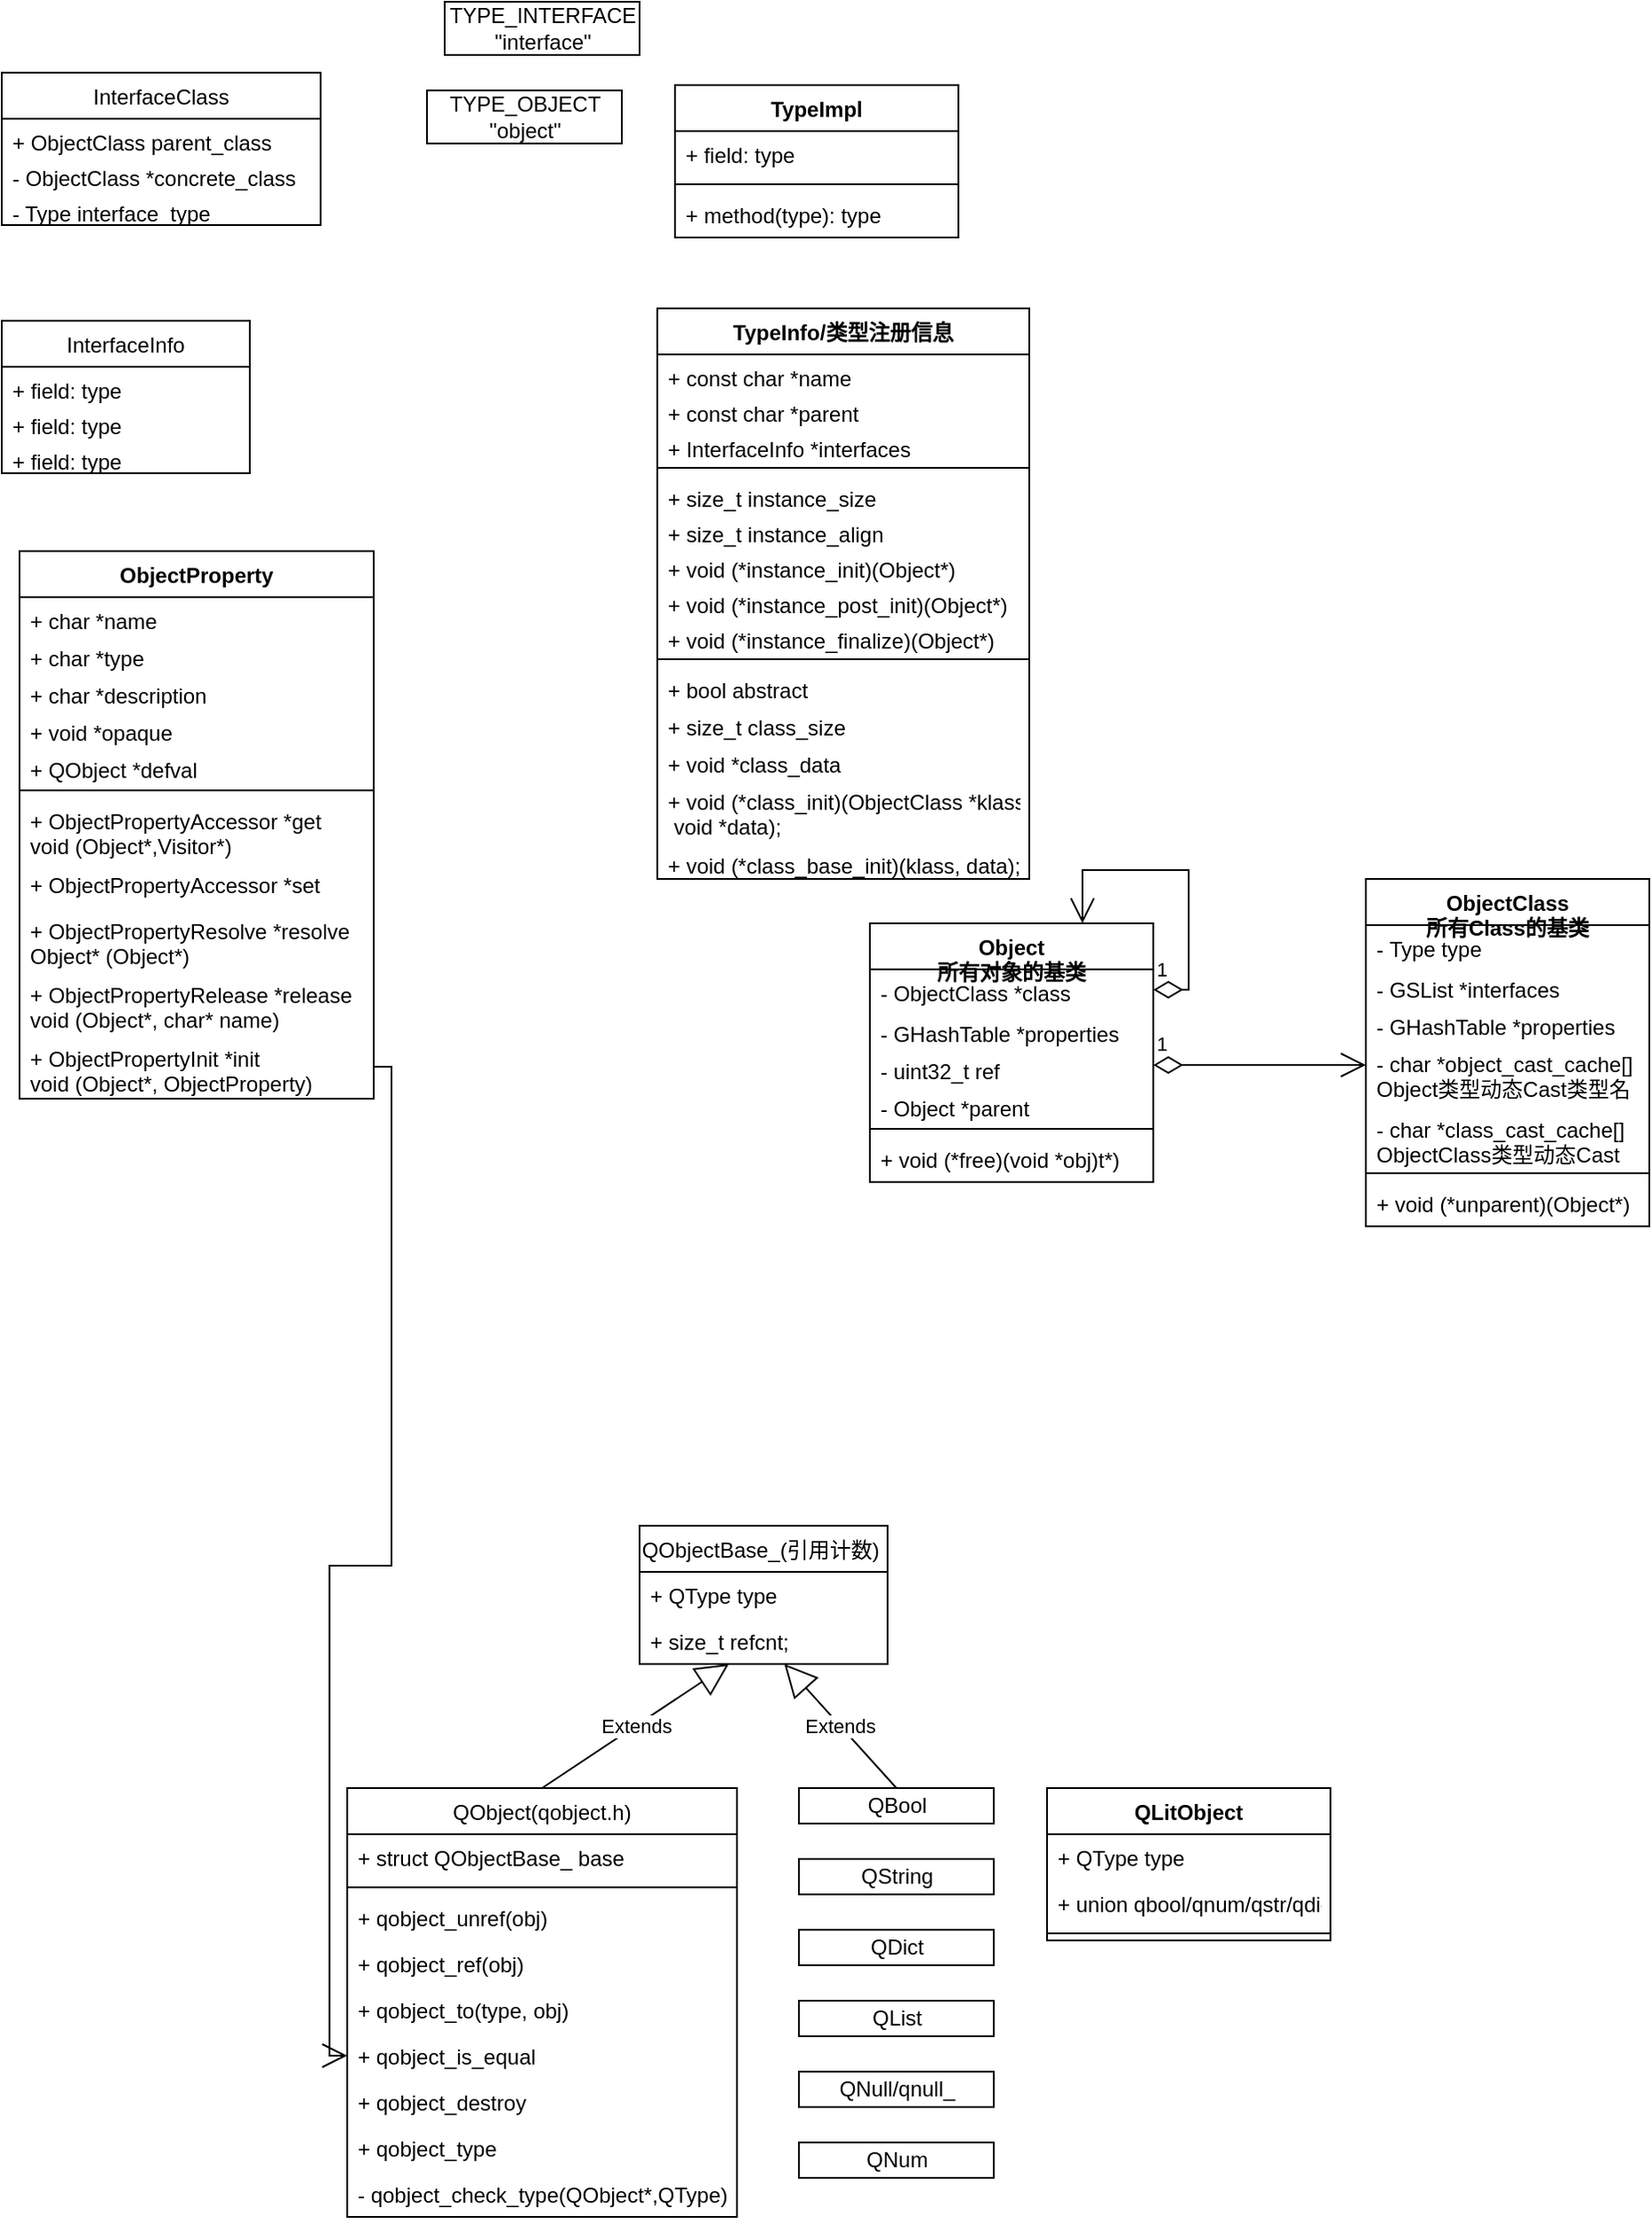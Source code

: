 <mxfile version="16.5.3" type="github">
  <diagram name="QEMU Object Model" id="c4acf3e9-155e-7222-9cf6-157b1a14988f">
    <mxGraphModel dx="584" dy="489" grid="1" gridSize="10" guides="1" tooltips="1" connect="1" arrows="1" fold="1" page="1" pageScale="1" pageWidth="850" pageHeight="1100" background="none" math="0" shadow="0">
      <root>
        <mxCell id="0" />
        <mxCell id="1" parent="0" />
        <mxCell id="9ArbLTDUJ1wJR90HOPjB-1" value="InterfaceClass" style="swimlane;fontStyle=0;childLayout=stackLayout;horizontal=1;startSize=26;fillColor=none;horizontalStack=0;resizeParent=1;resizeParentMax=0;resizeLast=0;collapsible=1;marginBottom=0;" parent="1" vertex="1">
          <mxGeometry x="100" y="70" width="180" height="86" as="geometry" />
        </mxCell>
        <mxCell id="9ArbLTDUJ1wJR90HOPjB-2" value="+ ObjectClass parent_class" style="text;strokeColor=none;fillColor=none;align=left;verticalAlign=top;spacingLeft=4;spacingRight=4;overflow=hidden;rotatable=0;points=[[0,0.5],[1,0.5]];portConstraint=eastwest;" parent="9ArbLTDUJ1wJR90HOPjB-1" vertex="1">
          <mxGeometry y="26" width="180" height="20" as="geometry" />
        </mxCell>
        <mxCell id="9ArbLTDUJ1wJR90HOPjB-3" value="- ObjectClass *concrete_class" style="text;strokeColor=none;fillColor=none;align=left;verticalAlign=top;spacingLeft=4;spacingRight=4;overflow=hidden;rotatable=0;points=[[0,0.5],[1,0.5]];portConstraint=eastwest;" parent="9ArbLTDUJ1wJR90HOPjB-1" vertex="1">
          <mxGeometry y="46" width="180" height="20" as="geometry" />
        </mxCell>
        <mxCell id="9ArbLTDUJ1wJR90HOPjB-4" value="- Type interface_type" style="text;strokeColor=none;fillColor=none;align=left;verticalAlign=top;spacingLeft=4;spacingRight=4;overflow=hidden;rotatable=0;points=[[0,0.5],[1,0.5]];portConstraint=eastwest;" parent="9ArbLTDUJ1wJR90HOPjB-1" vertex="1">
          <mxGeometry y="66" width="180" height="20" as="geometry" />
        </mxCell>
        <mxCell id="9ArbLTDUJ1wJR90HOPjB-5" value="TYPE_INTERFACE&lt;br&gt;&quot;interface&quot;" style="html=1;" parent="1" vertex="1">
          <mxGeometry x="350" y="30" width="110" height="30" as="geometry" />
        </mxCell>
        <mxCell id="9ArbLTDUJ1wJR90HOPjB-6" value="TypeImpl" style="swimlane;fontStyle=1;align=center;verticalAlign=top;childLayout=stackLayout;horizontal=1;startSize=26;horizontalStack=0;resizeParent=1;resizeParentMax=0;resizeLast=0;collapsible=1;marginBottom=0;" parent="1" vertex="1">
          <mxGeometry x="480" y="77" width="160" height="86" as="geometry" />
        </mxCell>
        <mxCell id="9ArbLTDUJ1wJR90HOPjB-7" value="+ field: type" style="text;strokeColor=none;fillColor=none;align=left;verticalAlign=top;spacingLeft=4;spacingRight=4;overflow=hidden;rotatable=0;points=[[0,0.5],[1,0.5]];portConstraint=eastwest;" parent="9ArbLTDUJ1wJR90HOPjB-6" vertex="1">
          <mxGeometry y="26" width="160" height="26" as="geometry" />
        </mxCell>
        <mxCell id="9ArbLTDUJ1wJR90HOPjB-8" value="" style="line;strokeWidth=1;fillColor=none;align=left;verticalAlign=middle;spacingTop=-1;spacingLeft=3;spacingRight=3;rotatable=0;labelPosition=right;points=[];portConstraint=eastwest;" parent="9ArbLTDUJ1wJR90HOPjB-6" vertex="1">
          <mxGeometry y="52" width="160" height="8" as="geometry" />
        </mxCell>
        <mxCell id="9ArbLTDUJ1wJR90HOPjB-9" value="+ method(type): type" style="text;strokeColor=none;fillColor=none;align=left;verticalAlign=top;spacingLeft=4;spacingRight=4;overflow=hidden;rotatable=0;points=[[0,0.5],[1,0.5]];portConstraint=eastwest;" parent="9ArbLTDUJ1wJR90HOPjB-6" vertex="1">
          <mxGeometry y="60" width="160" height="26" as="geometry" />
        </mxCell>
        <mxCell id="9ArbLTDUJ1wJR90HOPjB-10" value="TypeInfo/类型注册信息" style="swimlane;fontStyle=1;align=center;verticalAlign=top;childLayout=stackLayout;horizontal=1;startSize=26;horizontalStack=0;resizeParent=1;resizeParentMax=0;resizeLast=0;collapsible=1;marginBottom=0;" parent="1" vertex="1">
          <mxGeometry x="470" y="203" width="210" height="322" as="geometry" />
        </mxCell>
        <mxCell id="cbHXqA8iSh3WtXbqqi32-82" value="+ const char *name" style="text;strokeColor=none;fillColor=none;align=left;verticalAlign=top;spacingLeft=4;spacingRight=4;overflow=hidden;rotatable=0;points=[[0,0.5],[1,0.5]];portConstraint=eastwest;" vertex="1" parent="9ArbLTDUJ1wJR90HOPjB-10">
          <mxGeometry y="26" width="210" height="20" as="geometry" />
        </mxCell>
        <mxCell id="cbHXqA8iSh3WtXbqqi32-97" value="+ const char *parent" style="text;strokeColor=none;fillColor=none;align=left;verticalAlign=top;spacingLeft=4;spacingRight=4;overflow=hidden;rotatable=0;points=[[0,0.5],[1,0.5]];portConstraint=eastwest;" vertex="1" parent="9ArbLTDUJ1wJR90HOPjB-10">
          <mxGeometry y="46" width="210" height="20" as="geometry" />
        </mxCell>
        <mxCell id="cbHXqA8iSh3WtXbqqi32-81" value="+ InterfaceInfo *interfaces" style="text;strokeColor=none;fillColor=none;align=left;verticalAlign=top;spacingLeft=4;spacingRight=4;overflow=hidden;rotatable=0;points=[[0,0.5],[1,0.5]];portConstraint=eastwest;" vertex="1" parent="9ArbLTDUJ1wJR90HOPjB-10">
          <mxGeometry y="66" width="210" height="20" as="geometry" />
        </mxCell>
        <mxCell id="cbHXqA8iSh3WtXbqqi32-87" value="" style="line;strokeWidth=1;fillColor=none;align=left;verticalAlign=middle;spacingTop=-1;spacingLeft=3;spacingRight=3;rotatable=0;labelPosition=right;points=[];portConstraint=eastwest;" vertex="1" parent="9ArbLTDUJ1wJR90HOPjB-10">
          <mxGeometry y="86" width="210" height="8" as="geometry" />
        </mxCell>
        <mxCell id="cbHXqA8iSh3WtXbqqi32-83" value="+ size_t instance_size" style="text;strokeColor=none;fillColor=none;align=left;verticalAlign=top;spacingLeft=4;spacingRight=4;overflow=hidden;rotatable=0;points=[[0,0.5],[1,0.5]];portConstraint=eastwest;" vertex="1" parent="9ArbLTDUJ1wJR90HOPjB-10">
          <mxGeometry y="94" width="210" height="20" as="geometry" />
        </mxCell>
        <mxCell id="cbHXqA8iSh3WtXbqqi32-86" value="+ size_t instance_align" style="text;strokeColor=none;fillColor=none;align=left;verticalAlign=top;spacingLeft=4;spacingRight=4;overflow=hidden;rotatable=0;points=[[0,0.5],[1,0.5]];portConstraint=eastwest;" vertex="1" parent="9ArbLTDUJ1wJR90HOPjB-10">
          <mxGeometry y="114" width="210" height="20" as="geometry" />
        </mxCell>
        <mxCell id="cbHXqA8iSh3WtXbqqi32-85" value="+ void (*instance_init)(Object*)" style="text;strokeColor=none;fillColor=none;align=left;verticalAlign=top;spacingLeft=4;spacingRight=4;overflow=hidden;rotatable=0;points=[[0,0.5],[1,0.5]];portConstraint=eastwest;" vertex="1" parent="9ArbLTDUJ1wJR90HOPjB-10">
          <mxGeometry y="134" width="210" height="20" as="geometry" />
        </mxCell>
        <mxCell id="cbHXqA8iSh3WtXbqqi32-84" value="+ void (*instance_post_init)(Object*)" style="text;strokeColor=none;fillColor=none;align=left;verticalAlign=top;spacingLeft=4;spacingRight=4;overflow=hidden;rotatable=0;points=[[0,0.5],[1,0.5]];portConstraint=eastwest;" vertex="1" parent="9ArbLTDUJ1wJR90HOPjB-10">
          <mxGeometry y="154" width="210" height="20" as="geometry" />
        </mxCell>
        <mxCell id="9ArbLTDUJ1wJR90HOPjB-11" value="+ void (*instance_finalize)(Object*)" style="text;strokeColor=none;fillColor=none;align=left;verticalAlign=top;spacingLeft=4;spacingRight=4;overflow=hidden;rotatable=0;points=[[0,0.5],[1,0.5]];portConstraint=eastwest;" parent="9ArbLTDUJ1wJR90HOPjB-10" vertex="1">
          <mxGeometry y="174" width="210" height="20" as="geometry" />
        </mxCell>
        <mxCell id="9ArbLTDUJ1wJR90HOPjB-12" value="" style="line;strokeWidth=1;fillColor=none;align=left;verticalAlign=middle;spacingTop=-1;spacingLeft=3;spacingRight=3;rotatable=0;labelPosition=right;points=[];portConstraint=eastwest;" parent="9ArbLTDUJ1wJR90HOPjB-10" vertex="1">
          <mxGeometry y="194" width="210" height="8" as="geometry" />
        </mxCell>
        <mxCell id="cbHXqA8iSh3WtXbqqi32-96" value="+ bool abstract" style="text;strokeColor=none;fillColor=none;align=left;verticalAlign=top;spacingLeft=4;spacingRight=4;overflow=hidden;rotatable=0;points=[[0,0.5],[1,0.5]];portConstraint=eastwest;" vertex="1" parent="9ArbLTDUJ1wJR90HOPjB-10">
          <mxGeometry y="202" width="210" height="21" as="geometry" />
        </mxCell>
        <mxCell id="cbHXqA8iSh3WtXbqqi32-95" value="+ size_t class_size" style="text;strokeColor=none;fillColor=none;align=left;verticalAlign=top;spacingLeft=4;spacingRight=4;overflow=hidden;rotatable=0;points=[[0,0.5],[1,0.5]];portConstraint=eastwest;" vertex="1" parent="9ArbLTDUJ1wJR90HOPjB-10">
          <mxGeometry y="223" width="210" height="21" as="geometry" />
        </mxCell>
        <mxCell id="cbHXqA8iSh3WtXbqqi32-88" value="+ void *class_data" style="text;strokeColor=none;fillColor=none;align=left;verticalAlign=top;spacingLeft=4;spacingRight=4;overflow=hidden;rotatable=0;points=[[0,0.5],[1,0.5]];portConstraint=eastwest;" vertex="1" parent="9ArbLTDUJ1wJR90HOPjB-10">
          <mxGeometry y="244" width="210" height="21" as="geometry" />
        </mxCell>
        <mxCell id="cbHXqA8iSh3WtXbqqi32-94" value="+ void (*class_init)(ObjectClass *klass,&#xa; void *data);" style="text;strokeColor=none;fillColor=none;align=left;verticalAlign=top;spacingLeft=4;spacingRight=4;overflow=hidden;rotatable=0;points=[[0,0.5],[1,0.5]];portConstraint=eastwest;" vertex="1" parent="9ArbLTDUJ1wJR90HOPjB-10">
          <mxGeometry y="265" width="210" height="36" as="geometry" />
        </mxCell>
        <mxCell id="cbHXqA8iSh3WtXbqqi32-93" value="+ void (*class_base_init)(klass, data);" style="text;strokeColor=none;fillColor=none;align=left;verticalAlign=top;spacingLeft=4;spacingRight=4;overflow=hidden;rotatable=0;points=[[0,0.5],[1,0.5]];portConstraint=eastwest;" vertex="1" parent="9ArbLTDUJ1wJR90HOPjB-10">
          <mxGeometry y="301" width="210" height="21" as="geometry" />
        </mxCell>
        <mxCell id="9ArbLTDUJ1wJR90HOPjB-14" value="InterfaceInfo" style="swimlane;fontStyle=0;childLayout=stackLayout;horizontal=1;startSize=26;fillColor=none;horizontalStack=0;resizeParent=1;resizeParentMax=0;resizeLast=0;collapsible=1;marginBottom=0;" parent="1" vertex="1">
          <mxGeometry x="100" y="210" width="140" height="86" as="geometry" />
        </mxCell>
        <mxCell id="9ArbLTDUJ1wJR90HOPjB-15" value="+ field: type" style="text;strokeColor=none;fillColor=none;align=left;verticalAlign=top;spacingLeft=4;spacingRight=4;overflow=hidden;rotatable=0;points=[[0,0.5],[1,0.5]];portConstraint=eastwest;" parent="9ArbLTDUJ1wJR90HOPjB-14" vertex="1">
          <mxGeometry y="26" width="140" height="20" as="geometry" />
        </mxCell>
        <mxCell id="9ArbLTDUJ1wJR90HOPjB-16" value="+ field: type" style="text;strokeColor=none;fillColor=none;align=left;verticalAlign=top;spacingLeft=4;spacingRight=4;overflow=hidden;rotatable=0;points=[[0,0.5],[1,0.5]];portConstraint=eastwest;" parent="9ArbLTDUJ1wJR90HOPjB-14" vertex="1">
          <mxGeometry y="46" width="140" height="20" as="geometry" />
        </mxCell>
        <mxCell id="9ArbLTDUJ1wJR90HOPjB-17" value="+ field: type" style="text;strokeColor=none;fillColor=none;align=left;verticalAlign=top;spacingLeft=4;spacingRight=4;overflow=hidden;rotatable=0;points=[[0,0.5],[1,0.5]];portConstraint=eastwest;" parent="9ArbLTDUJ1wJR90HOPjB-14" vertex="1">
          <mxGeometry y="66" width="140" height="20" as="geometry" />
        </mxCell>
        <mxCell id="9ArbLTDUJ1wJR90HOPjB-18" value="TYPE_OBJECT&lt;br&gt;&quot;object&quot;" style="html=1;" parent="1" vertex="1">
          <mxGeometry x="340" y="80" width="110" height="30" as="geometry" />
        </mxCell>
        <mxCell id="9ArbLTDUJ1wJR90HOPjB-19" value="ObjectProperty" style="swimlane;fontStyle=1;align=center;verticalAlign=top;childLayout=stackLayout;horizontal=1;startSize=26;horizontalStack=0;resizeParent=1;resizeParentMax=0;resizeLast=0;collapsible=1;marginBottom=0;" parent="1" vertex="1">
          <mxGeometry x="110" y="340" width="200" height="309" as="geometry" />
        </mxCell>
        <mxCell id="9ArbLTDUJ1wJR90HOPjB-20" value="+ char *name" style="text;strokeColor=none;fillColor=none;align=left;verticalAlign=top;spacingLeft=4;spacingRight=4;overflow=hidden;rotatable=0;points=[[0,0.5],[1,0.5]];portConstraint=eastwest;" parent="9ArbLTDUJ1wJR90HOPjB-19" vertex="1">
          <mxGeometry y="26" width="200" height="21" as="geometry" />
        </mxCell>
        <mxCell id="9ArbLTDUJ1wJR90HOPjB-25" value="+ char *type" style="text;strokeColor=none;fillColor=none;align=left;verticalAlign=top;spacingLeft=4;spacingRight=4;overflow=hidden;rotatable=0;points=[[0,0.5],[1,0.5]];portConstraint=eastwest;" parent="9ArbLTDUJ1wJR90HOPjB-19" vertex="1">
          <mxGeometry y="47" width="200" height="21" as="geometry" />
        </mxCell>
        <mxCell id="9ArbLTDUJ1wJR90HOPjB-24" value="+ char *description" style="text;strokeColor=none;fillColor=none;align=left;verticalAlign=top;spacingLeft=4;spacingRight=4;overflow=hidden;rotatable=0;points=[[0,0.5],[1,0.5]];portConstraint=eastwest;" parent="9ArbLTDUJ1wJR90HOPjB-19" vertex="1">
          <mxGeometry y="68" width="200" height="21" as="geometry" />
        </mxCell>
        <mxCell id="9ArbLTDUJ1wJR90HOPjB-31" value="+ void *opaque" style="text;strokeColor=none;fillColor=none;align=left;verticalAlign=top;spacingLeft=4;spacingRight=4;overflow=hidden;rotatable=0;points=[[0,0.5],[1,0.5]];portConstraint=eastwest;" parent="9ArbLTDUJ1wJR90HOPjB-19" vertex="1">
          <mxGeometry y="89" width="200" height="21" as="geometry" />
        </mxCell>
        <mxCell id="9ArbLTDUJ1wJR90HOPjB-30" value="+ QObject *defval" style="text;strokeColor=none;fillColor=none;align=left;verticalAlign=top;spacingLeft=4;spacingRight=4;overflow=hidden;rotatable=0;points=[[0,0.5],[1,0.5]];portConstraint=eastwest;" parent="9ArbLTDUJ1wJR90HOPjB-19" vertex="1">
          <mxGeometry y="110" width="200" height="21" as="geometry" />
        </mxCell>
        <mxCell id="9ArbLTDUJ1wJR90HOPjB-21" value="" style="line;strokeWidth=1;fillColor=none;align=left;verticalAlign=middle;spacingTop=-1;spacingLeft=3;spacingRight=3;rotatable=0;labelPosition=right;points=[];portConstraint=eastwest;" parent="9ArbLTDUJ1wJR90HOPjB-19" vertex="1">
          <mxGeometry y="131" width="200" height="8" as="geometry" />
        </mxCell>
        <mxCell id="9ArbLTDUJ1wJR90HOPjB-22" value="+ ObjectPropertyAccessor *get&#xa;void (Object*,Visitor*)" style="text;strokeColor=none;fillColor=none;align=left;verticalAlign=top;spacingLeft=4;spacingRight=4;overflow=hidden;rotatable=0;points=[[0,0.5],[1,0.5]];portConstraint=eastwest;" parent="9ArbLTDUJ1wJR90HOPjB-19" vertex="1">
          <mxGeometry y="139" width="200" height="36" as="geometry" />
        </mxCell>
        <mxCell id="9ArbLTDUJ1wJR90HOPjB-26" value="+ ObjectPropertyAccessor *set" style="text;strokeColor=none;fillColor=none;align=left;verticalAlign=top;spacingLeft=4;spacingRight=4;overflow=hidden;rotatable=0;points=[[0,0.5],[1,0.5]];portConstraint=eastwest;" parent="9ArbLTDUJ1wJR90HOPjB-19" vertex="1">
          <mxGeometry y="175" width="200" height="26" as="geometry" />
        </mxCell>
        <mxCell id="9ArbLTDUJ1wJR90HOPjB-28" value="+ ObjectPropertyResolve *resolve&#xa;Object* (Object*)" style="text;strokeColor=none;fillColor=none;align=left;verticalAlign=top;spacingLeft=4;spacingRight=4;overflow=hidden;rotatable=0;points=[[0,0.5],[1,0.5]];portConstraint=eastwest;" parent="9ArbLTDUJ1wJR90HOPjB-19" vertex="1">
          <mxGeometry y="201" width="200" height="36" as="geometry" />
        </mxCell>
        <mxCell id="9ArbLTDUJ1wJR90HOPjB-27" value="+ ObjectPropertyRelease *release&#xa;void (Object*, char* name)" style="text;strokeColor=none;fillColor=none;align=left;verticalAlign=top;spacingLeft=4;spacingRight=4;overflow=hidden;rotatable=0;points=[[0,0.5],[1,0.5]];portConstraint=eastwest;" parent="9ArbLTDUJ1wJR90HOPjB-19" vertex="1">
          <mxGeometry y="237" width="200" height="36" as="geometry" />
        </mxCell>
        <mxCell id="9ArbLTDUJ1wJR90HOPjB-29" value="+ ObjectPropertyInit *init&#xa;void (Object*, ObjectProperty)" style="text;strokeColor=none;fillColor=none;align=left;verticalAlign=top;spacingLeft=4;spacingRight=4;overflow=hidden;rotatable=0;points=[[0,0.5],[1,0.5]];portConstraint=eastwest;" parent="9ArbLTDUJ1wJR90HOPjB-19" vertex="1">
          <mxGeometry y="273" width="200" height="36" as="geometry" />
        </mxCell>
        <mxCell id="9ArbLTDUJ1wJR90HOPjB-32" value="QObject(qobject.h)" style="swimlane;fontStyle=0;childLayout=stackLayout;horizontal=1;startSize=26;fillColor=none;horizontalStack=0;resizeParent=1;resizeParentMax=0;resizeLast=0;collapsible=1;marginBottom=0;" parent="1" vertex="1">
          <mxGeometry x="295" y="1038" width="220" height="242" as="geometry" />
        </mxCell>
        <mxCell id="9ArbLTDUJ1wJR90HOPjB-33" value="+ struct QObjectBase_ base" style="text;strokeColor=none;fillColor=none;align=left;verticalAlign=top;spacingLeft=4;spacingRight=4;overflow=hidden;rotatable=0;points=[[0,0.5],[1,0.5]];portConstraint=eastwest;" parent="9ArbLTDUJ1wJR90HOPjB-32" vertex="1">
          <mxGeometry y="26" width="220" height="26" as="geometry" />
        </mxCell>
        <mxCell id="9ArbLTDUJ1wJR90HOPjB-47" value="" style="line;strokeWidth=1;fillColor=none;align=left;verticalAlign=middle;spacingTop=-1;spacingLeft=3;spacingRight=3;rotatable=0;labelPosition=right;points=[];portConstraint=eastwest;" parent="9ArbLTDUJ1wJR90HOPjB-32" vertex="1">
          <mxGeometry y="52" width="220" height="8" as="geometry" />
        </mxCell>
        <mxCell id="9ArbLTDUJ1wJR90HOPjB-34" value="+ qobject_unref(obj)" style="text;strokeColor=none;fillColor=none;align=left;verticalAlign=top;spacingLeft=4;spacingRight=4;overflow=hidden;rotatable=0;points=[[0,0.5],[1,0.5]];portConstraint=eastwest;" parent="9ArbLTDUJ1wJR90HOPjB-32" vertex="1">
          <mxGeometry y="60" width="220" height="26" as="geometry" />
        </mxCell>
        <mxCell id="9ArbLTDUJ1wJR90HOPjB-35" value="+ qobject_ref(obj)" style="text;strokeColor=none;fillColor=none;align=left;verticalAlign=top;spacingLeft=4;spacingRight=4;overflow=hidden;rotatable=0;points=[[0,0.5],[1,0.5]];portConstraint=eastwest;" parent="9ArbLTDUJ1wJR90HOPjB-32" vertex="1">
          <mxGeometry y="86" width="220" height="26" as="geometry" />
        </mxCell>
        <mxCell id="9ArbLTDUJ1wJR90HOPjB-50" value="+ qobject_to(type, obj)" style="text;strokeColor=none;fillColor=none;align=left;verticalAlign=top;spacingLeft=4;spacingRight=4;overflow=hidden;rotatable=0;points=[[0,0.5],[1,0.5]];portConstraint=eastwest;" parent="9ArbLTDUJ1wJR90HOPjB-32" vertex="1">
          <mxGeometry y="112" width="220" height="26" as="geometry" />
        </mxCell>
        <mxCell id="9ArbLTDUJ1wJR90HOPjB-49" value="+ qobject_is_equal" style="text;strokeColor=none;fillColor=none;align=left;verticalAlign=top;spacingLeft=4;spacingRight=4;overflow=hidden;rotatable=0;points=[[0,0.5],[1,0.5]];portConstraint=eastwest;" parent="9ArbLTDUJ1wJR90HOPjB-32" vertex="1">
          <mxGeometry y="138" width="220" height="26" as="geometry" />
        </mxCell>
        <mxCell id="cbHXqA8iSh3WtXbqqi32-15" value="+ qobject_destroy" style="text;strokeColor=none;fillColor=none;align=left;verticalAlign=top;spacingLeft=4;spacingRight=4;overflow=hidden;rotatable=0;points=[[0,0.5],[1,0.5]];portConstraint=eastwest;" vertex="1" parent="9ArbLTDUJ1wJR90HOPjB-32">
          <mxGeometry y="164" width="220" height="26" as="geometry" />
        </mxCell>
        <mxCell id="9ArbLTDUJ1wJR90HOPjB-48" value="+ qobject_type" style="text;strokeColor=none;fillColor=none;align=left;verticalAlign=top;spacingLeft=4;spacingRight=4;overflow=hidden;rotatable=0;points=[[0,0.5],[1,0.5]];portConstraint=eastwest;" parent="9ArbLTDUJ1wJR90HOPjB-32" vertex="1">
          <mxGeometry y="190" width="220" height="26" as="geometry" />
        </mxCell>
        <mxCell id="cbHXqA8iSh3WtXbqqi32-16" value="- qobject_check_type(QObject*,QType)" style="text;strokeColor=none;fillColor=none;align=left;verticalAlign=top;spacingLeft=4;spacingRight=4;overflow=hidden;rotatable=0;points=[[0,0.5],[1,0.5]];portConstraint=eastwest;" vertex="1" parent="9ArbLTDUJ1wJR90HOPjB-32">
          <mxGeometry y="216" width="220" height="26" as="geometry" />
        </mxCell>
        <mxCell id="9ArbLTDUJ1wJR90HOPjB-37" value="QObjectBase_(引用计数) " style="swimlane;fontStyle=0;childLayout=stackLayout;horizontal=1;startSize=26;fillColor=none;horizontalStack=0;resizeParent=1;resizeParentMax=0;resizeLast=0;collapsible=1;marginBottom=0;" parent="1" vertex="1">
          <mxGeometry x="460" y="890" width="140" height="78" as="geometry" />
        </mxCell>
        <mxCell id="9ArbLTDUJ1wJR90HOPjB-38" value="+ QType type" style="text;strokeColor=none;fillColor=none;align=left;verticalAlign=top;spacingLeft=4;spacingRight=4;overflow=hidden;rotatable=0;points=[[0,0.5],[1,0.5]];portConstraint=eastwest;" parent="9ArbLTDUJ1wJR90HOPjB-37" vertex="1">
          <mxGeometry y="26" width="140" height="26" as="geometry" />
        </mxCell>
        <mxCell id="9ArbLTDUJ1wJR90HOPjB-39" value="+ size_t refcnt;" style="text;strokeColor=none;fillColor=none;align=left;verticalAlign=top;spacingLeft=4;spacingRight=4;overflow=hidden;rotatable=0;points=[[0,0.5],[1,0.5]];portConstraint=eastwest;" parent="9ArbLTDUJ1wJR90HOPjB-37" vertex="1">
          <mxGeometry y="52" width="140" height="26" as="geometry" />
        </mxCell>
        <mxCell id="cbHXqA8iSh3WtXbqqi32-18" value="Extends" style="endArrow=block;endSize=16;endFill=0;html=1;rounded=0;exitX=0.5;exitY=0;exitDx=0;exitDy=0;" edge="1" parent="1" source="9ArbLTDUJ1wJR90HOPjB-32" target="9ArbLTDUJ1wJR90HOPjB-39">
          <mxGeometry width="160" relative="1" as="geometry">
            <mxPoint x="380" y="988" as="sourcePoint" />
            <mxPoint x="540" y="988" as="targetPoint" />
          </mxGeometry>
        </mxCell>
        <mxCell id="cbHXqA8iSh3WtXbqqi32-32" value="QBool" style="html=1;" vertex="1" parent="1">
          <mxGeometry x="550" y="1038" width="110" height="20" as="geometry" />
        </mxCell>
        <mxCell id="cbHXqA8iSh3WtXbqqi32-33" value="QString" style="html=1;" vertex="1" parent="1">
          <mxGeometry x="550" y="1078" width="110" height="20" as="geometry" />
        </mxCell>
        <mxCell id="cbHXqA8iSh3WtXbqqi32-34" value="QDict" style="html=1;" vertex="1" parent="1">
          <mxGeometry x="550" y="1118" width="110" height="20" as="geometry" />
        </mxCell>
        <mxCell id="cbHXqA8iSh3WtXbqqi32-35" value="QList" style="html=1;" vertex="1" parent="1">
          <mxGeometry x="550" y="1158" width="110" height="20" as="geometry" />
        </mxCell>
        <mxCell id="cbHXqA8iSh3WtXbqqi32-38" value="QLitObject" style="swimlane;fontStyle=1;align=center;verticalAlign=top;childLayout=stackLayout;horizontal=1;startSize=26;horizontalStack=0;resizeParent=1;resizeParentMax=0;resizeLast=0;collapsible=1;marginBottom=0;" vertex="1" parent="1">
          <mxGeometry x="690" y="1038" width="160" height="86" as="geometry" />
        </mxCell>
        <mxCell id="cbHXqA8iSh3WtXbqqi32-39" value="+ QType type" style="text;strokeColor=none;fillColor=none;align=left;verticalAlign=top;spacingLeft=4;spacingRight=4;overflow=hidden;rotatable=0;points=[[0,0.5],[1,0.5]];portConstraint=eastwest;" vertex="1" parent="cbHXqA8iSh3WtXbqqi32-38">
          <mxGeometry y="26" width="160" height="26" as="geometry" />
        </mxCell>
        <mxCell id="cbHXqA8iSh3WtXbqqi32-42" value="+ union qbool/qnum/qstr/qdict/qlist" style="text;strokeColor=none;fillColor=none;align=left;verticalAlign=top;spacingLeft=4;spacingRight=4;overflow=hidden;rotatable=0;points=[[0,0.5],[1,0.5]];portConstraint=eastwest;" vertex="1" parent="cbHXqA8iSh3WtXbqqi32-38">
          <mxGeometry y="52" width="160" height="26" as="geometry" />
        </mxCell>
        <mxCell id="cbHXqA8iSh3WtXbqqi32-40" value="" style="line;strokeWidth=1;fillColor=none;align=left;verticalAlign=middle;spacingTop=-1;spacingLeft=3;spacingRight=3;rotatable=0;labelPosition=right;points=[];portConstraint=eastwest;" vertex="1" parent="cbHXqA8iSh3WtXbqqi32-38">
          <mxGeometry y="78" width="160" height="8" as="geometry" />
        </mxCell>
        <mxCell id="cbHXqA8iSh3WtXbqqi32-47" value="QNull/qnull_" style="html=1;" vertex="1" parent="1">
          <mxGeometry x="550" y="1198" width="110" height="20" as="geometry" />
        </mxCell>
        <mxCell id="cbHXqA8iSh3WtXbqqi32-48" value="QNum" style="html=1;" vertex="1" parent="1">
          <mxGeometry x="550" y="1238" width="110" height="20" as="geometry" />
        </mxCell>
        <mxCell id="cbHXqA8iSh3WtXbqqi32-49" value="Extends" style="endArrow=block;endSize=16;endFill=0;html=1;rounded=0;exitX=0.5;exitY=0;exitDx=0;exitDy=0;" edge="1" parent="1" source="cbHXqA8iSh3WtXbqqi32-32" target="9ArbLTDUJ1wJR90HOPjB-39">
          <mxGeometry width="160" relative="1" as="geometry">
            <mxPoint x="600" y="998" as="sourcePoint" />
            <mxPoint x="760" y="998" as="targetPoint" />
          </mxGeometry>
        </mxCell>
        <mxCell id="cbHXqA8iSh3WtXbqqi32-53" value="" style="endArrow=open;endFill=1;endSize=12;html=1;rounded=0;entryX=0;entryY=0.5;entryDx=0;entryDy=0;edgeStyle=orthogonalEdgeStyle;" edge="1" parent="1" source="9ArbLTDUJ1wJR90HOPjB-29" target="9ArbLTDUJ1wJR90HOPjB-49">
          <mxGeometry width="160" relative="1" as="geometry">
            <mxPoint x="140" y="740" as="sourcePoint" />
            <mxPoint x="300.0" y="740" as="targetPoint" />
          </mxGeometry>
        </mxCell>
        <mxCell id="cbHXqA8iSh3WtXbqqi32-54" value="ObjectClass&#xa;所有Class的基类" style="swimlane;fontStyle=1;align=center;verticalAlign=top;childLayout=stackLayout;horizontal=1;startSize=26;horizontalStack=0;resizeParent=1;resizeParentMax=0;resizeLast=0;collapsible=1;marginBottom=0;" vertex="1" parent="1">
          <mxGeometry x="870" y="525" width="160" height="196" as="geometry" />
        </mxCell>
        <mxCell id="cbHXqA8iSh3WtXbqqi32-59" value="- Type type" style="text;strokeColor=none;fillColor=none;align=left;verticalAlign=top;spacingLeft=4;spacingRight=4;overflow=hidden;rotatable=0;points=[[0,0.5],[1,0.5]];portConstraint=eastwest;" vertex="1" parent="cbHXqA8iSh3WtXbqqi32-54">
          <mxGeometry y="26" width="160" height="23" as="geometry" />
        </mxCell>
        <mxCell id="cbHXqA8iSh3WtXbqqi32-63" value="- GSList *interfaces" style="text;strokeColor=none;fillColor=none;align=left;verticalAlign=top;spacingLeft=4;spacingRight=4;overflow=hidden;rotatable=0;points=[[0,0.5],[1,0.5]];portConstraint=eastwest;" vertex="1" parent="cbHXqA8iSh3WtXbqqi32-54">
          <mxGeometry y="49" width="160" height="21" as="geometry" />
        </mxCell>
        <mxCell id="cbHXqA8iSh3WtXbqqi32-60" value="- GHashTable *properties" style="text;strokeColor=none;fillColor=none;align=left;verticalAlign=top;spacingLeft=4;spacingRight=4;overflow=hidden;rotatable=0;points=[[0,0.5],[1,0.5]];portConstraint=eastwest;" vertex="1" parent="cbHXqA8iSh3WtXbqqi32-54">
          <mxGeometry y="70" width="160" height="21" as="geometry" />
        </mxCell>
        <mxCell id="cbHXqA8iSh3WtXbqqi32-58" value="- char *object_cast_cache[]&#xa;Object类型动态Cast类型名" style="text;strokeColor=none;fillColor=none;align=left;verticalAlign=top;spacingLeft=4;spacingRight=4;overflow=hidden;rotatable=0;points=[[0,0.5],[1,0.5]];portConstraint=eastwest;" vertex="1" parent="cbHXqA8iSh3WtXbqqi32-54">
          <mxGeometry y="91" width="160" height="37" as="geometry" />
        </mxCell>
        <mxCell id="cbHXqA8iSh3WtXbqqi32-55" value="- char *class_cast_cache[]&#xa;ObjectClass类型动态Cast" style="text;strokeColor=none;fillColor=none;align=left;verticalAlign=top;spacingLeft=4;spacingRight=4;overflow=hidden;rotatable=0;points=[[0,0.5],[1,0.5]];portConstraint=eastwest;" vertex="1" parent="cbHXqA8iSh3WtXbqqi32-54">
          <mxGeometry y="128" width="160" height="34" as="geometry" />
        </mxCell>
        <mxCell id="cbHXqA8iSh3WtXbqqi32-56" value="" style="line;strokeWidth=1;fillColor=none;align=left;verticalAlign=middle;spacingTop=-1;spacingLeft=3;spacingRight=3;rotatable=0;labelPosition=right;points=[];portConstraint=eastwest;" vertex="1" parent="cbHXqA8iSh3WtXbqqi32-54">
          <mxGeometry y="162" width="160" height="8" as="geometry" />
        </mxCell>
        <mxCell id="cbHXqA8iSh3WtXbqqi32-61" value="+ void (*unparent)(Object*)" style="text;strokeColor=none;fillColor=none;align=left;verticalAlign=top;spacingLeft=4;spacingRight=4;overflow=hidden;rotatable=0;points=[[0,0.5],[1,0.5]];portConstraint=eastwest;" vertex="1" parent="cbHXqA8iSh3WtXbqqi32-54">
          <mxGeometry y="170" width="160" height="26" as="geometry" />
        </mxCell>
        <mxCell id="cbHXqA8iSh3WtXbqqi32-64" value="Object&#xa;所有对象的基类" style="swimlane;fontStyle=1;align=center;verticalAlign=top;childLayout=stackLayout;horizontal=1;startSize=26;horizontalStack=0;resizeParent=1;resizeParentMax=0;resizeLast=0;collapsible=1;marginBottom=0;" vertex="1" parent="1">
          <mxGeometry x="590" y="550" width="160" height="146" as="geometry" />
        </mxCell>
        <mxCell id="cbHXqA8iSh3WtXbqqi32-65" value="- ObjectClass *class" style="text;strokeColor=none;fillColor=none;align=left;verticalAlign=top;spacingLeft=4;spacingRight=4;overflow=hidden;rotatable=0;points=[[0,0.5],[1,0.5]];portConstraint=eastwest;" vertex="1" parent="cbHXqA8iSh3WtXbqqi32-64">
          <mxGeometry y="26" width="160" height="23" as="geometry" />
        </mxCell>
        <mxCell id="cbHXqA8iSh3WtXbqqi32-73" value="- GHashTable *properties" style="text;strokeColor=none;fillColor=none;align=left;verticalAlign=top;spacingLeft=4;spacingRight=4;overflow=hidden;rotatable=0;points=[[0,0.5],[1,0.5]];portConstraint=eastwest;" vertex="1" parent="cbHXqA8iSh3WtXbqqi32-64">
          <mxGeometry y="49" width="160" height="21" as="geometry" />
        </mxCell>
        <mxCell id="cbHXqA8iSh3WtXbqqi32-74" value="- uint32_t ref" style="text;strokeColor=none;fillColor=none;align=left;verticalAlign=top;spacingLeft=4;spacingRight=4;overflow=hidden;rotatable=0;points=[[0,0.5],[1,0.5]];portConstraint=eastwest;" vertex="1" parent="cbHXqA8iSh3WtXbqqi32-64">
          <mxGeometry y="70" width="160" height="21" as="geometry" />
        </mxCell>
        <mxCell id="cbHXqA8iSh3WtXbqqi32-67" value="- Object *parent&#xa;&#xa;" style="text;strokeColor=none;fillColor=none;align=left;verticalAlign=top;spacingLeft=4;spacingRight=4;overflow=hidden;rotatable=0;points=[[0,0.5],[1,0.5]];portConstraint=eastwest;" vertex="1" parent="cbHXqA8iSh3WtXbqqi32-64">
          <mxGeometry y="91" width="160" height="21" as="geometry" />
        </mxCell>
        <mxCell id="cbHXqA8iSh3WtXbqqi32-70" value="" style="line;strokeWidth=1;fillColor=none;align=left;verticalAlign=middle;spacingTop=-1;spacingLeft=3;spacingRight=3;rotatable=0;labelPosition=right;points=[];portConstraint=eastwest;" vertex="1" parent="cbHXqA8iSh3WtXbqqi32-64">
          <mxGeometry y="112" width="160" height="8" as="geometry" />
        </mxCell>
        <mxCell id="cbHXqA8iSh3WtXbqqi32-71" value="+ void (*free)(void *obj)t*)" style="text;strokeColor=none;fillColor=none;align=left;verticalAlign=top;spacingLeft=4;spacingRight=4;overflow=hidden;rotatable=0;points=[[0,0.5],[1,0.5]];portConstraint=eastwest;" vertex="1" parent="cbHXqA8iSh3WtXbqqi32-64">
          <mxGeometry y="120" width="160" height="26" as="geometry" />
        </mxCell>
        <mxCell id="cbHXqA8iSh3WtXbqqi32-78" value="1" style="endArrow=open;html=1;endSize=12;startArrow=diamondThin;startSize=14;startFill=0;edgeStyle=orthogonalEdgeStyle;align=left;verticalAlign=bottom;rounded=0;exitX=1;exitY=0.5;exitDx=0;exitDy=0;entryX=0.75;entryY=0;entryDx=0;entryDy=0;" edge="1" parent="cbHXqA8iSh3WtXbqqi32-64" source="cbHXqA8iSh3WtXbqqi32-65" target="cbHXqA8iSh3WtXbqqi32-64">
          <mxGeometry x="-1" y="3" relative="1" as="geometry">
            <mxPoint x="160" y="70" as="sourcePoint" />
            <mxPoint x="320.0" y="70" as="targetPoint" />
            <Array as="points">
              <mxPoint x="180" y="38" />
              <mxPoint x="180" y="-30" />
              <mxPoint x="120" y="-30" />
            </Array>
          </mxGeometry>
        </mxCell>
        <mxCell id="cbHXqA8iSh3WtXbqqi32-80" value="1" style="endArrow=open;html=1;endSize=12;startArrow=diamondThin;startSize=14;startFill=0;edgeStyle=orthogonalEdgeStyle;align=left;verticalAlign=bottom;rounded=0;" edge="1" parent="1">
          <mxGeometry x="-1" y="3" relative="1" as="geometry">
            <mxPoint x="750" y="630" as="sourcePoint" />
            <mxPoint x="870" y="630" as="targetPoint" />
          </mxGeometry>
        </mxCell>
      </root>
    </mxGraphModel>
  </diagram>
</mxfile>
